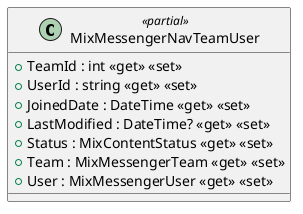 @startuml
class MixMessengerNavTeamUser <<partial>> {
    + TeamId : int <<get>> <<set>>
    + UserId : string <<get>> <<set>>
    + JoinedDate : DateTime <<get>> <<set>>
    + LastModified : DateTime? <<get>> <<set>>
    + Status : MixContentStatus <<get>> <<set>>
    + Team : MixMessengerTeam <<get>> <<set>>
    + User : MixMessengerUser <<get>> <<set>>
}
@enduml
